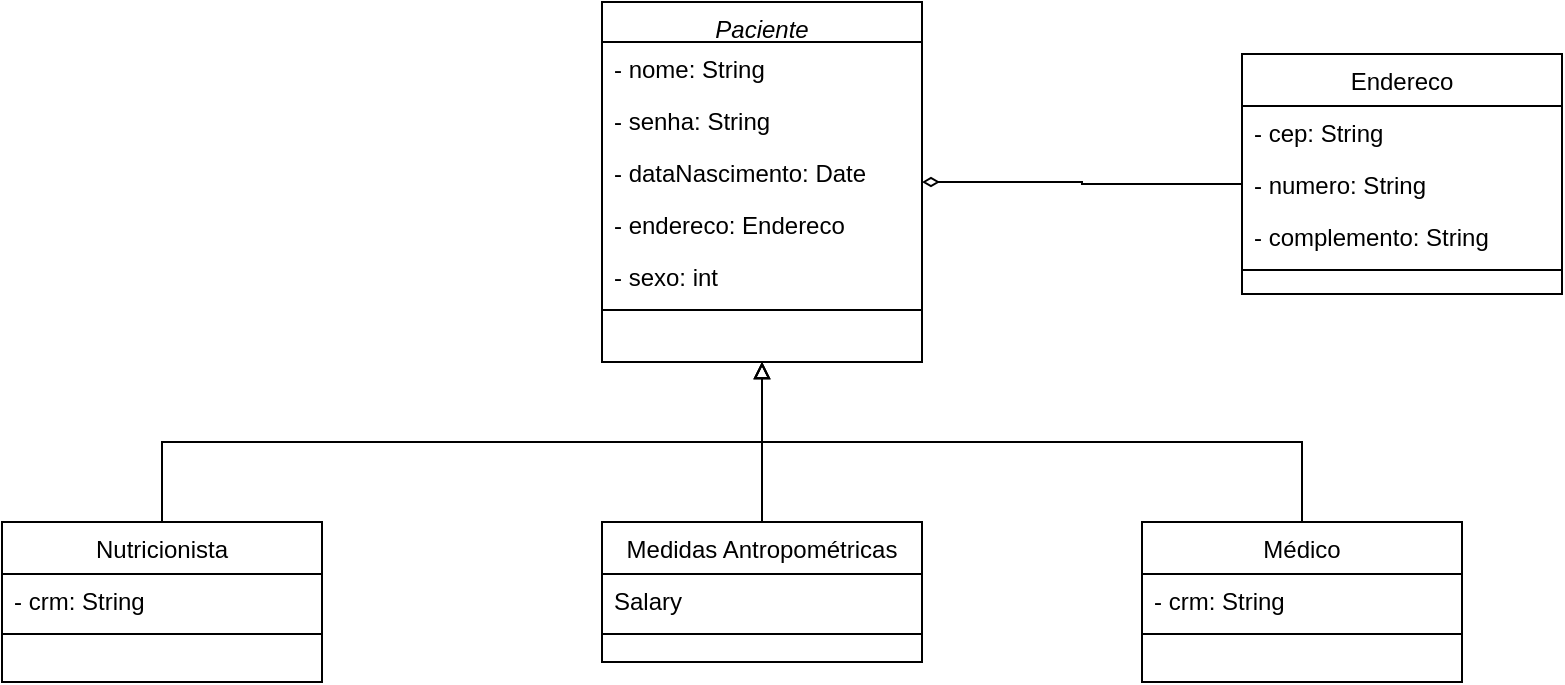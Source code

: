<mxfile version="27.0.6">
  <diagram name="Página-1" id="uq6eut1tATu_0ITVi30-">
    <mxGraphModel dx="749" dy="437" grid="1" gridSize="10" guides="1" tooltips="1" connect="1" arrows="1" fold="1" page="1" pageScale="1" pageWidth="827" pageHeight="1169" math="0" shadow="0" adaptiveColors="none">
      <root>
        <mxCell id="0" />
        <mxCell id="1" parent="0" />
        <mxCell id="_E42kpqu97Q8NujoFVDA-1" value="Paciente" style="swimlane;fontStyle=2;align=center;verticalAlign=top;childLayout=stackLayout;horizontal=1;startSize=20;horizontalStack=0;resizeParent=1;resizeLast=0;collapsible=1;marginBottom=0;rounded=0;shadow=0;strokeWidth=1;" vertex="1" parent="1">
          <mxGeometry x="440" y="230" width="160" height="180" as="geometry">
            <mxRectangle x="440" y="230" width="160" height="26" as="alternateBounds" />
          </mxGeometry>
        </mxCell>
        <mxCell id="_E42kpqu97Q8NujoFVDA-3" value="- nome: String" style="text;align=left;verticalAlign=top;spacingLeft=4;spacingRight=4;overflow=hidden;rotatable=0;points=[[0,0.5],[1,0.5]];portConstraint=eastwest;rounded=0;shadow=0;html=0;" vertex="1" parent="_E42kpqu97Q8NujoFVDA-1">
          <mxGeometry y="20" width="160" height="26" as="geometry" />
        </mxCell>
        <mxCell id="_E42kpqu97Q8NujoFVDA-4" value="- senha: String" style="text;align=left;verticalAlign=top;spacingLeft=4;spacingRight=4;overflow=hidden;rotatable=0;points=[[0,0.5],[1,0.5]];portConstraint=eastwest;rounded=0;shadow=0;html=0;" vertex="1" parent="_E42kpqu97Q8NujoFVDA-1">
          <mxGeometry y="46" width="160" height="26" as="geometry" />
        </mxCell>
        <mxCell id="_E42kpqu97Q8NujoFVDA-33" value="- dataNascimento: Date" style="text;align=left;verticalAlign=top;spacingLeft=4;spacingRight=4;overflow=hidden;rotatable=0;points=[[0,0.5],[1,0.5]];portConstraint=eastwest;rounded=0;shadow=0;html=0;" vertex="1" parent="_E42kpqu97Q8NujoFVDA-1">
          <mxGeometry y="72" width="160" height="26" as="geometry" />
        </mxCell>
        <mxCell id="_E42kpqu97Q8NujoFVDA-32" value="- endereco: Endereco" style="text;align=left;verticalAlign=top;spacingLeft=4;spacingRight=4;overflow=hidden;rotatable=0;points=[[0,0.5],[1,0.5]];portConstraint=eastwest;rounded=0;shadow=0;html=0;" vertex="1" parent="_E42kpqu97Q8NujoFVDA-1">
          <mxGeometry y="98" width="160" height="26" as="geometry" />
        </mxCell>
        <mxCell id="_E42kpqu97Q8NujoFVDA-34" value="- sexo: int" style="text;align=left;verticalAlign=top;spacingLeft=4;spacingRight=4;overflow=hidden;rotatable=0;points=[[0,0.5],[1,0.5]];portConstraint=eastwest;rounded=0;shadow=0;html=0;" vertex="1" parent="_E42kpqu97Q8NujoFVDA-1">
          <mxGeometry y="124" width="160" height="26" as="geometry" />
        </mxCell>
        <mxCell id="_E42kpqu97Q8NujoFVDA-5" value="" style="line;html=1;strokeWidth=1;align=left;verticalAlign=middle;spacingTop=-1;spacingLeft=3;spacingRight=3;rotatable=0;labelPosition=right;points=[];portConstraint=eastwest;" vertex="1" parent="_E42kpqu97Q8NujoFVDA-1">
          <mxGeometry y="150" width="160" height="8" as="geometry" />
        </mxCell>
        <mxCell id="_E42kpqu97Q8NujoFVDA-42" style="edgeStyle=orthogonalEdgeStyle;rounded=0;orthogonalLoop=1;jettySize=auto;html=1;entryX=0.5;entryY=1;entryDx=0;entryDy=0;endArrow=block;endFill=0;exitX=0.5;exitY=0;exitDx=0;exitDy=0;" edge="1" parent="1" source="_E42kpqu97Q8NujoFVDA-7" target="_E42kpqu97Q8NujoFVDA-1">
          <mxGeometry relative="1" as="geometry" />
        </mxCell>
        <mxCell id="_E42kpqu97Q8NujoFVDA-7" value="Nutricionista" style="swimlane;fontStyle=0;align=center;verticalAlign=top;childLayout=stackLayout;horizontal=1;startSize=26;horizontalStack=0;resizeParent=1;resizeLast=0;collapsible=1;marginBottom=0;rounded=0;shadow=0;strokeWidth=1;" vertex="1" parent="1">
          <mxGeometry x="140" y="490" width="160" height="80" as="geometry">
            <mxRectangle x="130" y="380" width="160" height="26" as="alternateBounds" />
          </mxGeometry>
        </mxCell>
        <mxCell id="_E42kpqu97Q8NujoFVDA-8" value="- crm: String" style="text;align=left;verticalAlign=top;spacingLeft=4;spacingRight=4;overflow=hidden;rotatable=0;points=[[0,0.5],[1,0.5]];portConstraint=eastwest;" vertex="1" parent="_E42kpqu97Q8NujoFVDA-7">
          <mxGeometry y="26" width="160" height="26" as="geometry" />
        </mxCell>
        <mxCell id="_E42kpqu97Q8NujoFVDA-10" value="" style="line;html=1;strokeWidth=1;align=left;verticalAlign=middle;spacingTop=-1;spacingLeft=3;spacingRight=3;rotatable=0;labelPosition=right;points=[];portConstraint=eastwest;" vertex="1" parent="_E42kpqu97Q8NujoFVDA-7">
          <mxGeometry y="52" width="160" height="8" as="geometry" />
        </mxCell>
        <mxCell id="_E42kpqu97Q8NujoFVDA-43" style="edgeStyle=orthogonalEdgeStyle;rounded=0;orthogonalLoop=1;jettySize=auto;html=1;entryX=0.5;entryY=1;entryDx=0;entryDy=0;endArrow=block;endFill=0;exitX=0.5;exitY=0;exitDx=0;exitDy=0;" edge="1" parent="1" source="_E42kpqu97Q8NujoFVDA-14" target="_E42kpqu97Q8NujoFVDA-1">
          <mxGeometry relative="1" as="geometry" />
        </mxCell>
        <mxCell id="_E42kpqu97Q8NujoFVDA-14" value="Médico" style="swimlane;fontStyle=0;align=center;verticalAlign=top;childLayout=stackLayout;horizontal=1;startSize=26;horizontalStack=0;resizeParent=1;resizeLast=0;collapsible=1;marginBottom=0;rounded=0;shadow=0;strokeWidth=1;" vertex="1" parent="1">
          <mxGeometry x="710" y="490" width="160" height="80" as="geometry">
            <mxRectangle x="340" y="380" width="170" height="26" as="alternateBounds" />
          </mxGeometry>
        </mxCell>
        <mxCell id="_E42kpqu97Q8NujoFVDA-15" value="- crm: String" style="text;align=left;verticalAlign=top;spacingLeft=4;spacingRight=4;overflow=hidden;rotatable=0;points=[[0,0.5],[1,0.5]];portConstraint=eastwest;" vertex="1" parent="_E42kpqu97Q8NujoFVDA-14">
          <mxGeometry y="26" width="160" height="26" as="geometry" />
        </mxCell>
        <mxCell id="_E42kpqu97Q8NujoFVDA-16" value="" style="line;html=1;strokeWidth=1;align=left;verticalAlign=middle;spacingTop=-1;spacingLeft=3;spacingRight=3;rotatable=0;labelPosition=right;points=[];portConstraint=eastwest;" vertex="1" parent="_E42kpqu97Q8NujoFVDA-14">
          <mxGeometry y="52" width="160" height="8" as="geometry" />
        </mxCell>
        <mxCell id="_E42kpqu97Q8NujoFVDA-18" value="Endereco" style="swimlane;fontStyle=0;align=center;verticalAlign=top;childLayout=stackLayout;horizontal=1;startSize=26;horizontalStack=0;resizeParent=1;resizeLast=0;collapsible=1;marginBottom=0;rounded=0;shadow=0;strokeWidth=1;" vertex="1" parent="1">
          <mxGeometry x="760" y="256" width="160" height="120" as="geometry">
            <mxRectangle x="728" y="230" width="160" height="26" as="alternateBounds" />
          </mxGeometry>
        </mxCell>
        <mxCell id="_E42kpqu97Q8NujoFVDA-19" value="- cep: String" style="text;align=left;verticalAlign=top;spacingLeft=4;spacingRight=4;overflow=hidden;rotatable=0;points=[[0,0.5],[1,0.5]];portConstraint=eastwest;" vertex="1" parent="_E42kpqu97Q8NujoFVDA-18">
          <mxGeometry y="26" width="160" height="26" as="geometry" />
        </mxCell>
        <mxCell id="_E42kpqu97Q8NujoFVDA-20" value="- numero: String" style="text;align=left;verticalAlign=top;spacingLeft=4;spacingRight=4;overflow=hidden;rotatable=0;points=[[0,0.5],[1,0.5]];portConstraint=eastwest;rounded=0;shadow=0;html=0;" vertex="1" parent="_E42kpqu97Q8NujoFVDA-18">
          <mxGeometry y="52" width="160" height="26" as="geometry" />
        </mxCell>
        <mxCell id="_E42kpqu97Q8NujoFVDA-23" value="- complemento: String" style="text;align=left;verticalAlign=top;spacingLeft=4;spacingRight=4;overflow=hidden;rotatable=0;points=[[0,0.5],[1,0.5]];portConstraint=eastwest;rounded=0;shadow=0;html=0;" vertex="1" parent="_E42kpqu97Q8NujoFVDA-18">
          <mxGeometry y="78" width="160" height="26" as="geometry" />
        </mxCell>
        <mxCell id="_E42kpqu97Q8NujoFVDA-24" value="" style="line;html=1;strokeWidth=1;align=left;verticalAlign=middle;spacingTop=-1;spacingLeft=3;spacingRight=3;rotatable=0;labelPosition=right;points=[];portConstraint=eastwest;" vertex="1" parent="_E42kpqu97Q8NujoFVDA-18">
          <mxGeometry y="104" width="160" height="8" as="geometry" />
        </mxCell>
        <mxCell id="_E42kpqu97Q8NujoFVDA-46" style="edgeStyle=orthogonalEdgeStyle;rounded=0;orthogonalLoop=1;jettySize=auto;html=1;endArrow=block;endFill=0;" edge="1" parent="1" source="_E42kpqu97Q8NujoFVDA-35" target="_E42kpqu97Q8NujoFVDA-1">
          <mxGeometry relative="1" as="geometry" />
        </mxCell>
        <mxCell id="_E42kpqu97Q8NujoFVDA-35" value="Medidas Antropométricas" style="swimlane;fontStyle=0;align=center;verticalAlign=top;childLayout=stackLayout;horizontal=1;startSize=26;horizontalStack=0;resizeParent=1;resizeLast=0;collapsible=1;marginBottom=0;rounded=0;shadow=0;strokeWidth=1;" vertex="1" parent="1">
          <mxGeometry x="440" y="490" width="160" height="70" as="geometry">
            <mxRectangle x="340" y="380" width="170" height="26" as="alternateBounds" />
          </mxGeometry>
        </mxCell>
        <mxCell id="_E42kpqu97Q8NujoFVDA-36" value="Salary" style="text;align=left;verticalAlign=top;spacingLeft=4;spacingRight=4;overflow=hidden;rotatable=0;points=[[0,0.5],[1,0.5]];portConstraint=eastwest;" vertex="1" parent="_E42kpqu97Q8NujoFVDA-35">
          <mxGeometry y="26" width="160" height="26" as="geometry" />
        </mxCell>
        <mxCell id="_E42kpqu97Q8NujoFVDA-37" value="" style="line;html=1;strokeWidth=1;align=left;verticalAlign=middle;spacingTop=-1;spacingLeft=3;spacingRight=3;rotatable=0;labelPosition=right;points=[];portConstraint=eastwest;" vertex="1" parent="_E42kpqu97Q8NujoFVDA-35">
          <mxGeometry y="52" width="160" height="8" as="geometry" />
        </mxCell>
        <mxCell id="_E42kpqu97Q8NujoFVDA-47" style="edgeStyle=orthogonalEdgeStyle;rounded=0;orthogonalLoop=1;jettySize=auto;html=1;entryX=1;entryY=0.5;entryDx=0;entryDy=0;endArrow=diamondThin;endFill=0;exitX=0;exitY=0.5;exitDx=0;exitDy=0;" edge="1" parent="1" source="_E42kpqu97Q8NujoFVDA-20" target="_E42kpqu97Q8NujoFVDA-1">
          <mxGeometry relative="1" as="geometry">
            <mxPoint x="728" y="321" as="sourcePoint" />
          </mxGeometry>
        </mxCell>
      </root>
    </mxGraphModel>
  </diagram>
</mxfile>
